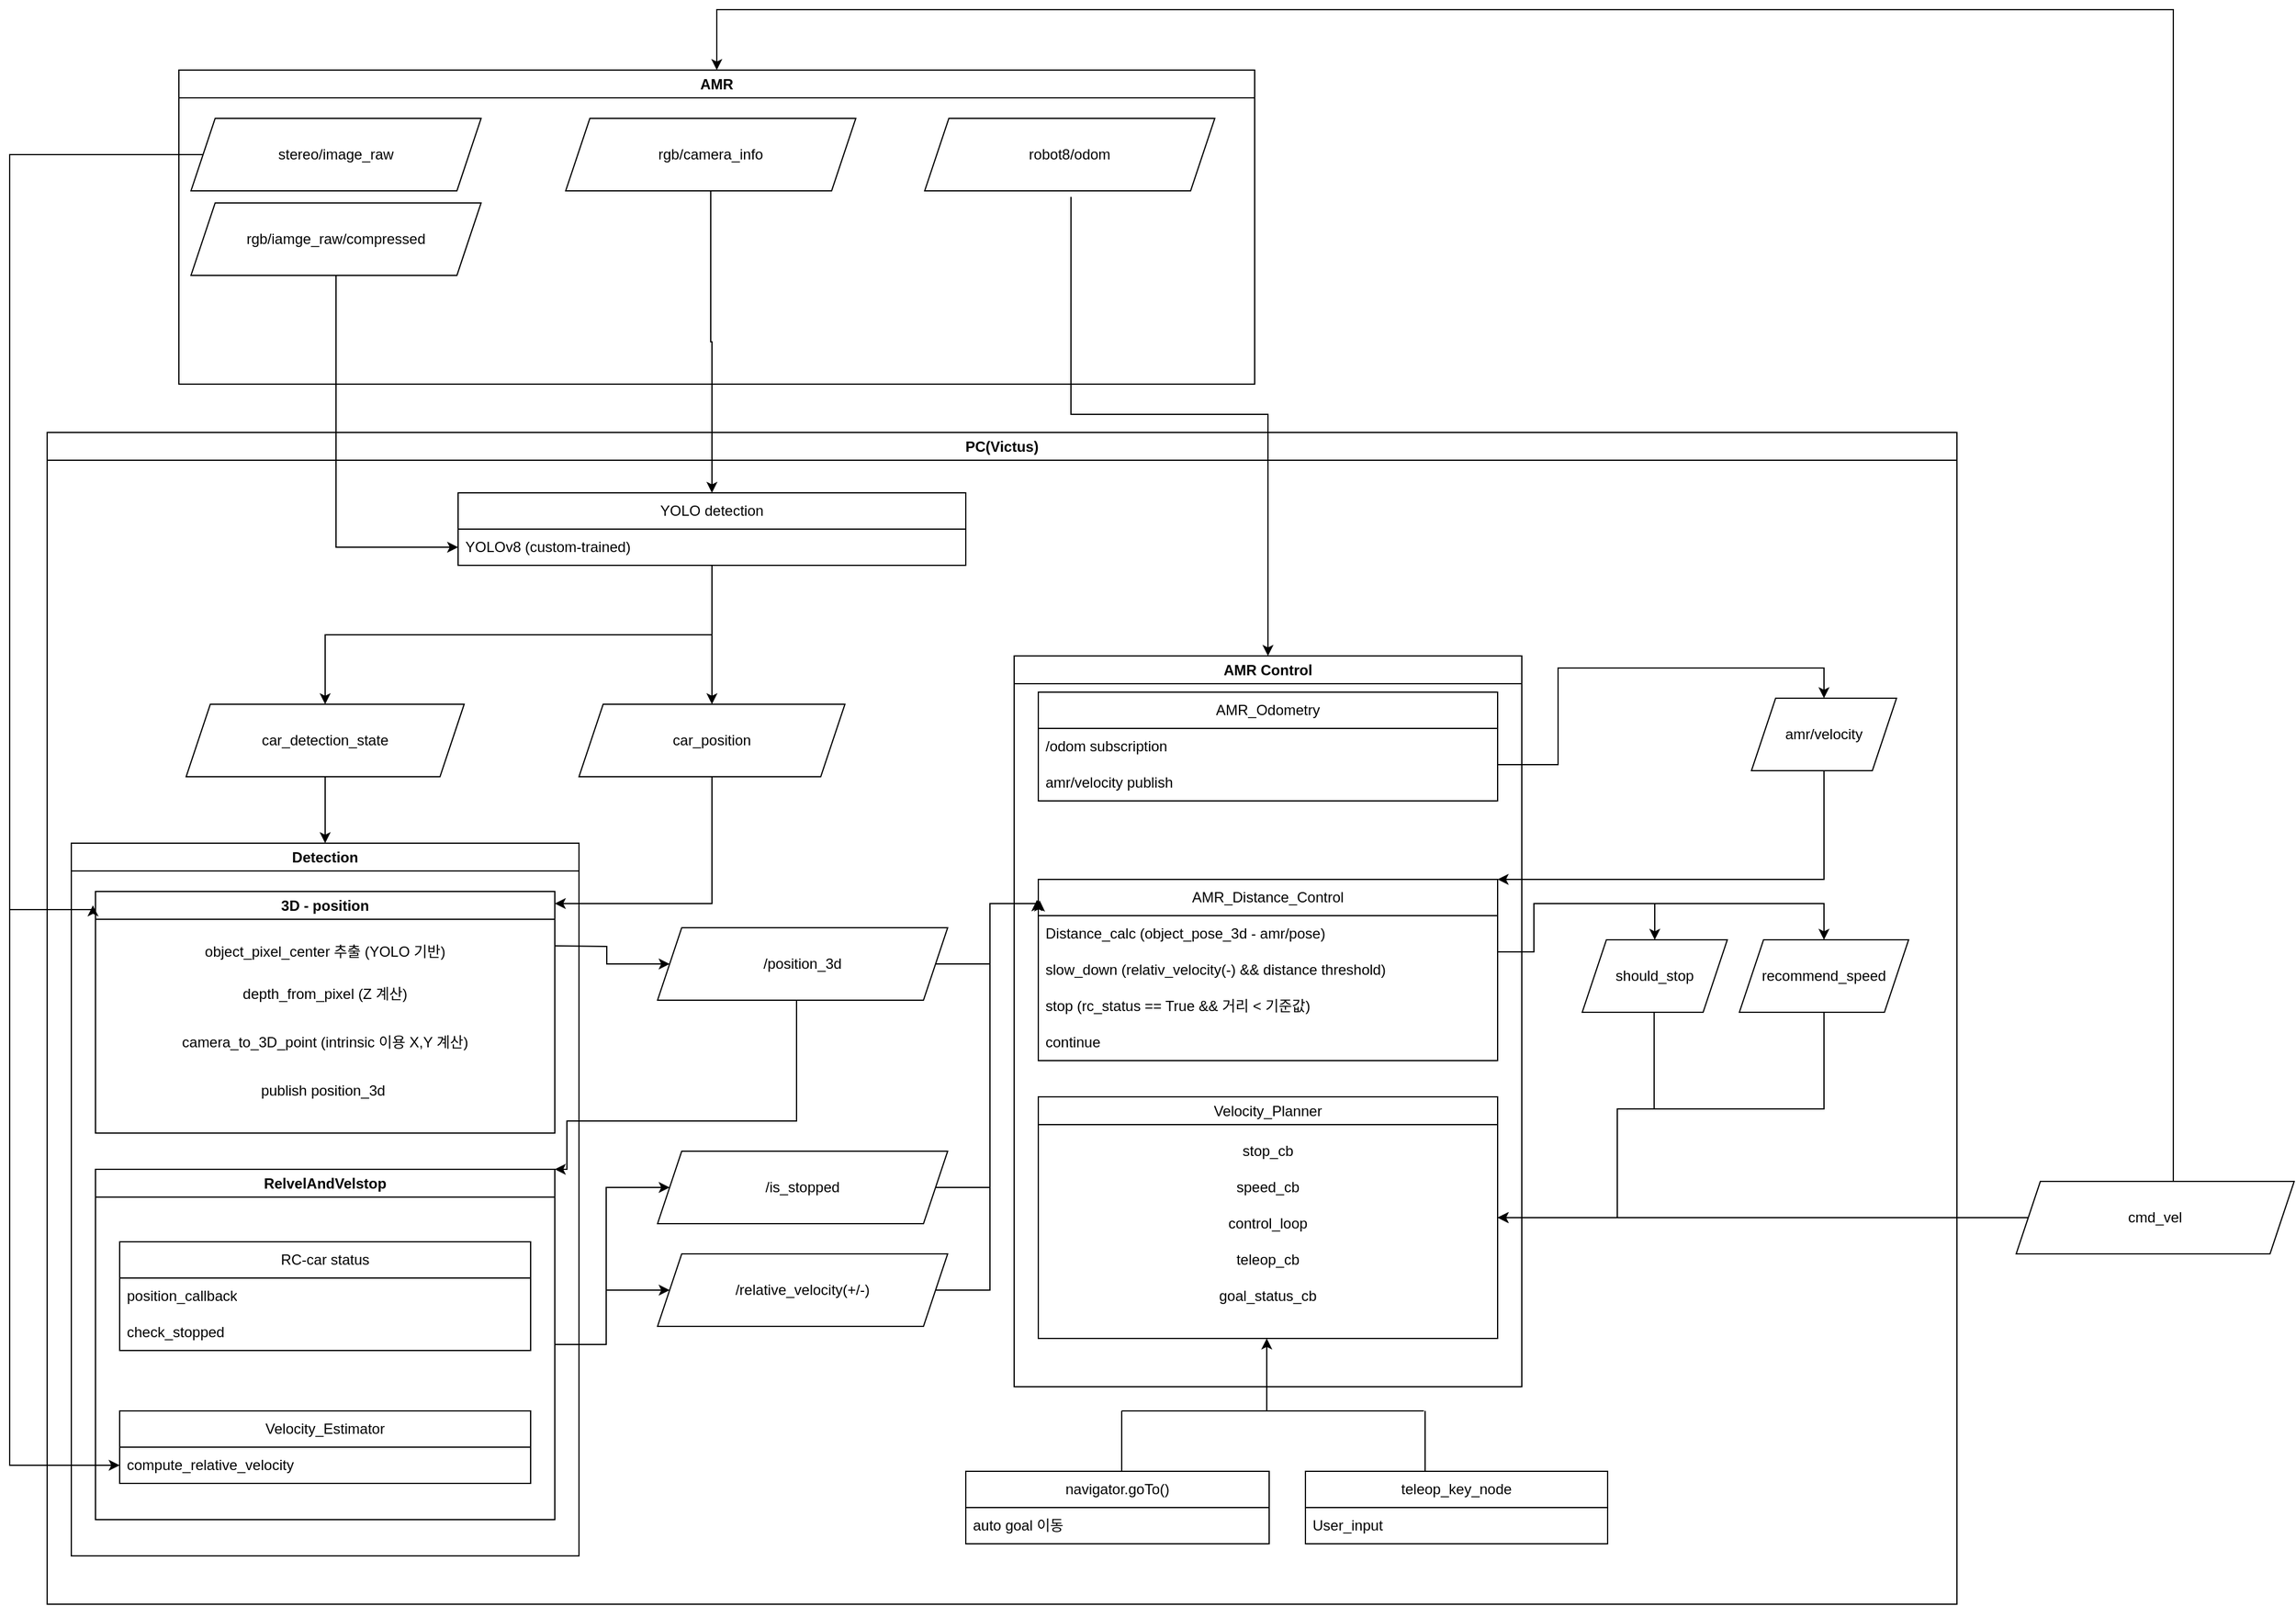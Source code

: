 <mxfile>
    <diagram name="페이지-1" id="HkCwfodrhzJCMXiOo6wy">
        <mxGraphModel dx="1322" dy="2011" grid="1" gridSize="10" guides="1" tooltips="1" connect="1" arrows="1" fold="1" page="1" pageScale="1" pageWidth="827" pageHeight="1169" math="0" shadow="0">
            <root>
                <mxCell id="0"/>
                <mxCell id="1" parent="0"/>
                <mxCell id="PPafKhrbM1baeG3_SWtp-5" value="PC(Victus)" style="swimlane;whiteSpace=wrap;html=1;" parent="1" vertex="1">
                    <mxGeometry x="101" y="330" width="1580" height="970" as="geometry"/>
                </mxCell>
                <mxCell id="PPafKhrbM1baeG3_SWtp-6" value="Detection" style="swimlane;whiteSpace=wrap;html=1;" parent="PPafKhrbM1baeG3_SWtp-5" vertex="1">
                    <mxGeometry x="20" y="340" width="420" height="590" as="geometry"/>
                </mxCell>
                <mxCell id="PPafKhrbM1baeG3_SWtp-98" value="RelvelAndVelstop" style="swimlane;whiteSpace=wrap;html=1;" parent="PPafKhrbM1baeG3_SWtp-6" vertex="1">
                    <mxGeometry x="20" y="270" width="380" height="290" as="geometry"/>
                </mxCell>
                <mxCell id="PPafKhrbM1baeG3_SWtp-28" value="RC-car status" style="swimlane;fontStyle=0;childLayout=stackLayout;horizontal=1;startSize=30;horizontalStack=0;resizeParent=1;resizeParentMax=0;resizeLast=0;collapsible=1;marginBottom=0;whiteSpace=wrap;html=1;" parent="PPafKhrbM1baeG3_SWtp-98" vertex="1">
                    <mxGeometry x="20" y="60" width="340" height="90" as="geometry"/>
                </mxCell>
                <mxCell id="PPafKhrbM1baeG3_SWtp-31" value="position_callback" style="text;strokeColor=none;fillColor=none;align=left;verticalAlign=middle;spacingLeft=4;spacingRight=4;overflow=hidden;points=[[0,0.5],[1,0.5]];portConstraint=eastwest;rotatable=0;whiteSpace=wrap;html=1;" parent="PPafKhrbM1baeG3_SWtp-28" vertex="1">
                    <mxGeometry y="30" width="340" height="30" as="geometry"/>
                </mxCell>
                <mxCell id="PPafKhrbM1baeG3_SWtp-29" value="check_stopped" style="text;strokeColor=none;fillColor=none;align=left;verticalAlign=middle;spacingLeft=4;spacingRight=4;overflow=hidden;points=[[0,0.5],[1,0.5]];portConstraint=eastwest;rotatable=0;whiteSpace=wrap;html=1;" parent="PPafKhrbM1baeG3_SWtp-28" vertex="1">
                    <mxGeometry y="60" width="340" height="30" as="geometry"/>
                </mxCell>
                <mxCell id="PPafKhrbM1baeG3_SWtp-24" value="Velocity_Estimator" style="swimlane;fontStyle=0;childLayout=stackLayout;horizontal=1;startSize=30;horizontalStack=0;resizeParent=1;resizeParentMax=0;resizeLast=0;collapsible=1;marginBottom=0;whiteSpace=wrap;html=1;" parent="PPafKhrbM1baeG3_SWtp-98" vertex="1">
                    <mxGeometry x="20" y="200" width="340" height="60" as="geometry"/>
                </mxCell>
                <mxCell id="PPafKhrbM1baeG3_SWtp-25" value="compute_relative_velocity" style="text;strokeColor=none;fillColor=none;align=left;verticalAlign=middle;spacingLeft=4;spacingRight=4;overflow=hidden;points=[[0,0.5],[1,0.5]];portConstraint=eastwest;rotatable=0;whiteSpace=wrap;html=1;" parent="PPafKhrbM1baeG3_SWtp-24" vertex="1">
                    <mxGeometry y="30" width="340" height="30" as="geometry"/>
                </mxCell>
                <mxCell id="4" value="3D - position" style="swimlane;whiteSpace=wrap;html=1;" vertex="1" parent="PPafKhrbM1baeG3_SWtp-6">
                    <mxGeometry x="20" y="40" width="380" height="200" as="geometry"/>
                </mxCell>
                <mxCell id="10" value="object_pixel_center 추출 (YOLO 기반)" style="text;html=1;align=center;verticalAlign=middle;whiteSpace=wrap;rounded=0;" vertex="1" parent="4">
                    <mxGeometry x="20" y="35" width="340" height="30" as="geometry"/>
                </mxCell>
                <mxCell id="64" value="depth_from_pixel (Z 계산)" style="text;html=1;align=center;verticalAlign=middle;whiteSpace=wrap;rounded=0;" vertex="1" parent="4">
                    <mxGeometry x="20" y="70" width="340" height="30" as="geometry"/>
                </mxCell>
                <mxCell id="65" value="camera_to_3D_point (intrinsic 이용 X,Y 계산)" style="text;html=1;align=center;verticalAlign=middle;whiteSpace=wrap;rounded=0;" vertex="1" parent="4">
                    <mxGeometry x="20" y="110" width="340" height="30" as="geometry"/>
                </mxCell>
                <mxCell id="66" value="publish position_3d&amp;nbsp;" style="text;html=1;align=center;verticalAlign=middle;whiteSpace=wrap;rounded=0;" vertex="1" parent="4">
                    <mxGeometry x="20" y="150" width="340" height="30" as="geometry"/>
                </mxCell>
                <mxCell id="PPafKhrbM1baeG3_SWtp-7" value="AMR Control" style="swimlane;whiteSpace=wrap;html=1;" parent="PPafKhrbM1baeG3_SWtp-5" vertex="1">
                    <mxGeometry x="800" y="185" width="420" height="605" as="geometry"/>
                </mxCell>
                <mxCell id="PPafKhrbM1baeG3_SWtp-32" value="AMR_Odometry" style="swimlane;fontStyle=0;childLayout=stackLayout;horizontal=1;startSize=30;horizontalStack=0;resizeParent=1;resizeParentMax=0;resizeLast=0;collapsible=1;marginBottom=0;whiteSpace=wrap;html=1;" parent="PPafKhrbM1baeG3_SWtp-7" vertex="1">
                    <mxGeometry x="20" y="30" width="380" height="90" as="geometry"/>
                </mxCell>
                <mxCell id="PPafKhrbM1baeG3_SWtp-33" value="/odom subscription" style="text;strokeColor=none;fillColor=none;align=left;verticalAlign=middle;spacingLeft=4;spacingRight=4;overflow=hidden;points=[[0,0.5],[1,0.5]];portConstraint=eastwest;rotatable=0;whiteSpace=wrap;html=1;" parent="PPafKhrbM1baeG3_SWtp-32" vertex="1">
                    <mxGeometry y="30" width="380" height="30" as="geometry"/>
                </mxCell>
                <mxCell id="PPafKhrbM1baeG3_SWtp-35" value="amr/velocity publish" style="text;strokeColor=none;fillColor=none;align=left;verticalAlign=middle;spacingLeft=4;spacingRight=4;overflow=hidden;points=[[0,0.5],[1,0.5]];portConstraint=eastwest;rotatable=0;whiteSpace=wrap;html=1;" parent="PPafKhrbM1baeG3_SWtp-32" vertex="1">
                    <mxGeometry y="60" width="380" height="30" as="geometry"/>
                </mxCell>
                <mxCell id="PPafKhrbM1baeG3_SWtp-36" value="AMR_Distance_Control" style="swimlane;fontStyle=0;childLayout=stackLayout;horizontal=1;startSize=30;horizontalStack=0;resizeParent=1;resizeParentMax=0;resizeLast=0;collapsible=1;marginBottom=0;whiteSpace=wrap;html=1;" parent="PPafKhrbM1baeG3_SWtp-7" vertex="1">
                    <mxGeometry x="20" y="185" width="380" height="150" as="geometry"/>
                </mxCell>
                <mxCell id="PPafKhrbM1baeG3_SWtp-37" value="Distance_calc (object_pose_3d - amr/pose)" style="text;strokeColor=none;fillColor=none;align=left;verticalAlign=middle;spacingLeft=4;spacingRight=4;overflow=hidden;points=[[0,0.5],[1,0.5]];portConstraint=eastwest;rotatable=0;whiteSpace=wrap;html=1;" parent="PPafKhrbM1baeG3_SWtp-36" vertex="1">
                    <mxGeometry y="30" width="380" height="30" as="geometry"/>
                </mxCell>
                <mxCell id="PPafKhrbM1baeG3_SWtp-38" value="slow_down (relativ_velocity(-) &amp;amp;&amp;amp; distance threshold)" style="text;strokeColor=none;fillColor=none;align=left;verticalAlign=middle;spacingLeft=4;spacingRight=4;overflow=hidden;points=[[0,0.5],[1,0.5]];portConstraint=eastwest;rotatable=0;whiteSpace=wrap;html=1;" parent="PPafKhrbM1baeG3_SWtp-36" vertex="1">
                    <mxGeometry y="60" width="380" height="30" as="geometry"/>
                </mxCell>
                <mxCell id="PPafKhrbM1baeG3_SWtp-39" value="stop (&lt;span style=&quot;background-color: transparent;&quot;&gt;rc_status == True &amp;amp;&amp;amp; 거리 &amp;lt; 기준값&lt;/span&gt;&lt;span style=&quot;background-color: transparent;&quot;&gt;)&lt;/span&gt;" style="text;strokeColor=none;fillColor=none;align=left;verticalAlign=middle;spacingLeft=4;spacingRight=4;overflow=hidden;points=[[0,0.5],[1,0.5]];portConstraint=eastwest;rotatable=0;whiteSpace=wrap;html=1;" parent="PPafKhrbM1baeG3_SWtp-36" vertex="1">
                    <mxGeometry y="90" width="380" height="30" as="geometry"/>
                </mxCell>
                <mxCell id="PPafKhrbM1baeG3_SWtp-90" value="continue" style="text;strokeColor=none;fillColor=none;align=left;verticalAlign=middle;spacingLeft=4;spacingRight=4;overflow=hidden;points=[[0,0.5],[1,0.5]];portConstraint=eastwest;rotatable=0;whiteSpace=wrap;html=1;" parent="PPafKhrbM1baeG3_SWtp-36" vertex="1">
                    <mxGeometry y="120" width="380" height="30" as="geometry"/>
                </mxCell>
                <mxCell id="PPafKhrbM1baeG3_SWtp-76" style="edgeStyle=orthogonalEdgeStyle;rounded=0;orthogonalLoop=1;jettySize=auto;html=1;" parent="PPafKhrbM1baeG3_SWtp-7" edge="1">
                    <mxGeometry relative="1" as="geometry">
                        <Array as="points">
                            <mxPoint x="47" y="-200"/>
                            <mxPoint x="210" y="-200"/>
                        </Array>
                        <mxPoint x="47.043" y="-380.0" as="sourcePoint"/>
                        <mxPoint x="210" as="targetPoint"/>
                    </mxGeometry>
                </mxCell>
                <mxCell id="75" value="&lt;span style=&quot;color: rgb(0, 0, 0); font-weight: 400;&quot;&gt;Velocity_Planner&lt;/span&gt;" style="swimlane;whiteSpace=wrap;html=1;" vertex="1" parent="PPafKhrbM1baeG3_SWtp-7">
                    <mxGeometry x="20" y="365" width="380" height="200" as="geometry"/>
                </mxCell>
                <mxCell id="76" value="&lt;span style=&quot;color: rgb(0, 0, 0); text-align: left;&quot;&gt;stop_cb&lt;/span&gt;" style="text;html=1;align=center;verticalAlign=middle;whiteSpace=wrap;rounded=0;" vertex="1" parent="75">
                    <mxGeometry x="20" y="30" width="340" height="30" as="geometry"/>
                </mxCell>
                <mxCell id="77" value="&lt;span style=&quot;color: rgb(0, 0, 0); text-align: left;&quot;&gt;speed_cb&lt;/span&gt;" style="text;html=1;align=center;verticalAlign=middle;whiteSpace=wrap;rounded=0;" vertex="1" parent="75">
                    <mxGeometry x="20" y="60" width="340" height="30" as="geometry"/>
                </mxCell>
                <mxCell id="78" value="&lt;span style=&quot;color: rgb(0, 0, 0); text-align: left;&quot;&gt;control_loop&lt;/span&gt;" style="text;html=1;align=center;verticalAlign=middle;whiteSpace=wrap;rounded=0;" vertex="1" parent="75">
                    <mxGeometry x="20" y="90" width="340" height="30" as="geometry"/>
                </mxCell>
                <mxCell id="79" value="&lt;span style=&quot;color: rgb(0, 0, 0); text-align: left;&quot;&gt;teleop_cb&lt;/span&gt;" style="text;html=1;align=center;verticalAlign=middle;whiteSpace=wrap;rounded=0;" vertex="1" parent="75">
                    <mxGeometry x="20" y="120" width="340" height="30" as="geometry"/>
                </mxCell>
                <mxCell id="80" value="&lt;span style=&quot;color: rgb(0, 0, 0); text-align: left;&quot;&gt;goal_status_cb&lt;/span&gt;" style="text;html=1;align=center;verticalAlign=middle;whiteSpace=wrap;rounded=0;" vertex="1" parent="75">
                    <mxGeometry x="20" y="150" width="340" height="30" as="geometry"/>
                </mxCell>
                <mxCell id="89" value="" style="endArrow=classic;html=1;" edge="1" parent="PPafKhrbM1baeG3_SWtp-7">
                    <mxGeometry width="50" height="50" relative="1" as="geometry">
                        <mxPoint x="209" y="625" as="sourcePoint"/>
                        <mxPoint x="209" y="565" as="targetPoint"/>
                    </mxGeometry>
                </mxCell>
                <mxCell id="PPafKhrbM1baeG3_SWtp-56" style="edgeStyle=orthogonalEdgeStyle;rounded=0;orthogonalLoop=1;jettySize=auto;html=1;" parent="PPafKhrbM1baeG3_SWtp-5" source="PPafKhrbM1baeG3_SWtp-1" target="PPafKhrbM1baeG3_SWtp-54" edge="1">
                    <mxGeometry relative="1" as="geometry"/>
                </mxCell>
                <mxCell id="PPafKhrbM1baeG3_SWtp-71" style="edgeStyle=orthogonalEdgeStyle;rounded=0;orthogonalLoop=1;jettySize=auto;html=1;" parent="PPafKhrbM1baeG3_SWtp-5" source="PPafKhrbM1baeG3_SWtp-1" target="PPafKhrbM1baeG3_SWtp-70" edge="1">
                    <mxGeometry relative="1" as="geometry"/>
                </mxCell>
                <mxCell id="PPafKhrbM1baeG3_SWtp-1" value="YOLO detection" style="swimlane;fontStyle=0;childLayout=stackLayout;horizontal=1;startSize=30;horizontalStack=0;resizeParent=1;resizeParentMax=0;resizeLast=0;collapsible=1;marginBottom=0;whiteSpace=wrap;html=1;" parent="PPafKhrbM1baeG3_SWtp-5" vertex="1">
                    <mxGeometry x="340" y="50" width="420" height="60" as="geometry"/>
                </mxCell>
                <mxCell id="PPafKhrbM1baeG3_SWtp-2" value="YOLOv8 (custom-trained)" style="text;strokeColor=none;fillColor=none;align=left;verticalAlign=middle;spacingLeft=4;spacingRight=4;overflow=hidden;points=[[0,0.5],[1,0.5]];portConstraint=eastwest;rotatable=0;whiteSpace=wrap;html=1;" parent="PPafKhrbM1baeG3_SWtp-1" vertex="1">
                    <mxGeometry y="30" width="420" height="30" as="geometry"/>
                </mxCell>
                <mxCell id="PPafKhrbM1baeG3_SWtp-57" style="edgeStyle=orthogonalEdgeStyle;rounded=0;orthogonalLoop=1;jettySize=auto;html=1;entryX=0.5;entryY=0;entryDx=0;entryDy=0;" parent="PPafKhrbM1baeG3_SWtp-5" source="PPafKhrbM1baeG3_SWtp-54" target="PPafKhrbM1baeG3_SWtp-6" edge="1">
                    <mxGeometry relative="1" as="geometry"/>
                </mxCell>
                <mxCell id="PPafKhrbM1baeG3_SWtp-54" value="car_detection_state" style="shape=parallelogram;perimeter=parallelogramPerimeter;whiteSpace=wrap;html=1;fixedSize=1;" parent="PPafKhrbM1baeG3_SWtp-5" vertex="1">
                    <mxGeometry x="115" y="225" width="230" height="60" as="geometry"/>
                </mxCell>
                <mxCell id="PPafKhrbM1baeG3_SWtp-59" value="/is_stopped" style="shape=parallelogram;perimeter=parallelogramPerimeter;whiteSpace=wrap;html=1;fixedSize=1;" parent="PPafKhrbM1baeG3_SWtp-5" vertex="1">
                    <mxGeometry x="505" y="595" width="240" height="60" as="geometry"/>
                </mxCell>
                <mxCell id="PPafKhrbM1baeG3_SWtp-68" value="/relative_velocity(+/-)" style="shape=parallelogram;perimeter=parallelogramPerimeter;whiteSpace=wrap;html=1;fixedSize=1;" parent="PPafKhrbM1baeG3_SWtp-5" vertex="1">
                    <mxGeometry x="505" y="680" width="240" height="60" as="geometry"/>
                </mxCell>
                <mxCell id="PPafKhrbM1baeG3_SWtp-69" style="edgeStyle=orthogonalEdgeStyle;rounded=0;orthogonalLoop=1;jettySize=auto;html=1;entryX=0;entryY=0.5;entryDx=0;entryDy=0;exitX=1;exitY=0.5;exitDx=0;exitDy=0;" parent="PPafKhrbM1baeG3_SWtp-5" source="PPafKhrbM1baeG3_SWtp-98" target="PPafKhrbM1baeG3_SWtp-68" edge="1">
                    <mxGeometry relative="1" as="geometry"/>
                </mxCell>
                <mxCell id="PPafKhrbM1baeG3_SWtp-70" value="car_position" style="shape=parallelogram;perimeter=parallelogramPerimeter;whiteSpace=wrap;html=1;fixedSize=1;" parent="PPafKhrbM1baeG3_SWtp-5" vertex="1">
                    <mxGeometry x="440" y="225" width="220" height="60" as="geometry"/>
                </mxCell>
                <mxCell id="PPafKhrbM1baeG3_SWtp-74" style="edgeStyle=orthogonalEdgeStyle;rounded=0;orthogonalLoop=1;jettySize=auto;html=1;" parent="PPafKhrbM1baeG3_SWtp-5" source="PPafKhrbM1baeG3_SWtp-70" edge="1">
                    <mxGeometry relative="1" as="geometry">
                        <mxPoint x="420" y="390" as="targetPoint"/>
                        <Array as="points">
                            <mxPoint x="550" y="390"/>
                        </Array>
                    </mxGeometry>
                </mxCell>
                <mxCell id="PPafKhrbM1baeG3_SWtp-63" value="teleop_key_node" style="swimlane;fontStyle=0;childLayout=stackLayout;horizontal=1;startSize=30;horizontalStack=0;resizeParent=1;resizeParentMax=0;resizeLast=0;collapsible=1;marginBottom=0;whiteSpace=wrap;html=1;" parent="PPafKhrbM1baeG3_SWtp-5" vertex="1">
                    <mxGeometry x="1041" y="860" width="250" height="60" as="geometry"/>
                </mxCell>
                <mxCell id="PPafKhrbM1baeG3_SWtp-64" value="User_input" style="text;strokeColor=none;fillColor=none;align=left;verticalAlign=middle;spacingLeft=4;spacingRight=4;overflow=hidden;points=[[0,0.5],[1,0.5]];portConstraint=eastwest;rotatable=0;whiteSpace=wrap;html=1;" parent="PPafKhrbM1baeG3_SWtp-63" vertex="1">
                    <mxGeometry y="30" width="250" height="30" as="geometry"/>
                </mxCell>
                <mxCell id="PPafKhrbM1baeG3_SWtp-77" style="edgeStyle=orthogonalEdgeStyle;rounded=0;orthogonalLoop=1;jettySize=auto;html=1;entryX=0;entryY=0.5;entryDx=0;entryDy=0;exitX=1;exitY=0.5;exitDx=0;exitDy=0;" parent="PPafKhrbM1baeG3_SWtp-5" source="PPafKhrbM1baeG3_SWtp-98" target="PPafKhrbM1baeG3_SWtp-59" edge="1">
                    <mxGeometry relative="1" as="geometry"/>
                </mxCell>
                <mxCell id="PPafKhrbM1baeG3_SWtp-80" value="amr/velocity" style="shape=parallelogram;perimeter=parallelogramPerimeter;whiteSpace=wrap;html=1;fixedSize=1;" parent="PPafKhrbM1baeG3_SWtp-5" vertex="1">
                    <mxGeometry x="1410" y="220" width="120" height="60" as="geometry"/>
                </mxCell>
                <mxCell id="PPafKhrbM1baeG3_SWtp-82" style="edgeStyle=orthogonalEdgeStyle;rounded=0;orthogonalLoop=1;jettySize=auto;html=1;entryX=0.5;entryY=0;entryDx=0;entryDy=0;" parent="PPafKhrbM1baeG3_SWtp-5" source="PPafKhrbM1baeG3_SWtp-32" target="PPafKhrbM1baeG3_SWtp-80" edge="1">
                    <mxGeometry relative="1" as="geometry">
                        <Array as="points">
                            <mxPoint x="1250" y="275"/>
                            <mxPoint x="1250" y="195"/>
                            <mxPoint x="1470" y="195"/>
                        </Array>
                    </mxGeometry>
                </mxCell>
                <mxCell id="PPafKhrbM1baeG3_SWtp-83" style="edgeStyle=orthogonalEdgeStyle;rounded=0;orthogonalLoop=1;jettySize=auto;html=1;entryX=-0.003;entryY=0.114;entryDx=0;entryDy=0;entryPerimeter=0;" parent="PPafKhrbM1baeG3_SWtp-5" source="PPafKhrbM1baeG3_SWtp-68" target="PPafKhrbM1baeG3_SWtp-36" edge="1">
                    <mxGeometry relative="1" as="geometry">
                        <Array as="points">
                            <mxPoint x="780" y="710"/>
                            <mxPoint x="780" y="390"/>
                            <mxPoint x="819" y="390"/>
                        </Array>
                    </mxGeometry>
                </mxCell>
                <mxCell id="PPafKhrbM1baeG3_SWtp-84" style="edgeStyle=orthogonalEdgeStyle;rounded=0;orthogonalLoop=1;jettySize=auto;html=1;" parent="PPafKhrbM1baeG3_SWtp-5" source="PPafKhrbM1baeG3_SWtp-80" edge="1">
                    <mxGeometry relative="1" as="geometry">
                        <mxPoint x="1200" y="370" as="targetPoint"/>
                        <Array as="points">
                            <mxPoint x="1470" y="370"/>
                            <mxPoint x="1200" y="370"/>
                        </Array>
                    </mxGeometry>
                </mxCell>
                <mxCell id="PPafKhrbM1baeG3_SWtp-85" style="edgeStyle=orthogonalEdgeStyle;rounded=0;orthogonalLoop=1;jettySize=auto;html=1;entryX=-0.003;entryY=0.114;entryDx=0;entryDy=0;entryPerimeter=0;" parent="PPafKhrbM1baeG3_SWtp-5" source="PPafKhrbM1baeG3_SWtp-59" target="PPafKhrbM1baeG3_SWtp-36" edge="1">
                    <mxGeometry relative="1" as="geometry">
                        <Array as="points">
                            <mxPoint x="780" y="625"/>
                            <mxPoint x="780" y="390"/>
                            <mxPoint x="819" y="390"/>
                        </Array>
                    </mxGeometry>
                </mxCell>
                <mxCell id="PPafKhrbM1baeG3_SWtp-88" style="edgeStyle=orthogonalEdgeStyle;rounded=0;orthogonalLoop=1;jettySize=auto;html=1;entryX=0.003;entryY=0.116;entryDx=0;entryDy=0;entryPerimeter=0;" parent="PPafKhrbM1baeG3_SWtp-5" source="PPafKhrbM1baeG3_SWtp-86" edge="1" target="PPafKhrbM1baeG3_SWtp-36">
                    <mxGeometry relative="1" as="geometry">
                        <mxPoint x="820" y="370" as="targetPoint"/>
                        <Array as="points">
                            <mxPoint x="780" y="440"/>
                            <mxPoint x="780" y="390"/>
                            <mxPoint x="821" y="390"/>
                        </Array>
                    </mxGeometry>
                </mxCell>
                <mxCell id="PPafKhrbM1baeG3_SWtp-86" value="/position_3d" style="shape=parallelogram;perimeter=parallelogramPerimeter;whiteSpace=wrap;html=1;fixedSize=1;" parent="PPafKhrbM1baeG3_SWtp-5" vertex="1">
                    <mxGeometry x="505" y="410" width="240" height="60" as="geometry"/>
                </mxCell>
                <mxCell id="PPafKhrbM1baeG3_SWtp-87" style="edgeStyle=orthogonalEdgeStyle;rounded=0;orthogonalLoop=1;jettySize=auto;html=1;" parent="PPafKhrbM1baeG3_SWtp-5" target="PPafKhrbM1baeG3_SWtp-86" edge="1">
                    <mxGeometry relative="1" as="geometry">
                        <mxPoint x="420" y="425" as="sourcePoint"/>
                    </mxGeometry>
                </mxCell>
                <mxCell id="PPafKhrbM1baeG3_SWtp-91" value="should_stop" style="shape=parallelogram;perimeter=parallelogramPerimeter;whiteSpace=wrap;html=1;fixedSize=1;" parent="PPafKhrbM1baeG3_SWtp-5" vertex="1">
                    <mxGeometry x="1270" y="420" width="120" height="60" as="geometry"/>
                </mxCell>
                <mxCell id="PPafKhrbM1baeG3_SWtp-92" value="recommend_speed" style="shape=parallelogram;perimeter=parallelogramPerimeter;whiteSpace=wrap;html=1;fixedSize=1;" parent="PPafKhrbM1baeG3_SWtp-5" vertex="1">
                    <mxGeometry x="1400" y="420" width="140" height="60" as="geometry"/>
                </mxCell>
                <mxCell id="PPafKhrbM1baeG3_SWtp-93" style="edgeStyle=orthogonalEdgeStyle;rounded=0;orthogonalLoop=1;jettySize=auto;html=1;entryX=0.5;entryY=0;entryDx=0;entryDy=0;" parent="PPafKhrbM1baeG3_SWtp-5" source="PPafKhrbM1baeG3_SWtp-36" target="PPafKhrbM1baeG3_SWtp-91" edge="1">
                    <mxGeometry relative="1" as="geometry">
                        <Array as="points">
                            <mxPoint x="1230" y="430"/>
                            <mxPoint x="1230" y="390"/>
                            <mxPoint x="1330" y="390"/>
                        </Array>
                    </mxGeometry>
                </mxCell>
                <mxCell id="PPafKhrbM1baeG3_SWtp-94" style="edgeStyle=orthogonalEdgeStyle;rounded=0;orthogonalLoop=1;jettySize=auto;html=1;entryX=0.5;entryY=0;entryDx=0;entryDy=0;" parent="PPafKhrbM1baeG3_SWtp-5" source="PPafKhrbM1baeG3_SWtp-36" target="PPafKhrbM1baeG3_SWtp-92" edge="1">
                    <mxGeometry relative="1" as="geometry">
                        <Array as="points">
                            <mxPoint x="1230" y="430"/>
                            <mxPoint x="1230" y="390"/>
                            <mxPoint x="1470" y="390"/>
                        </Array>
                    </mxGeometry>
                </mxCell>
                <mxCell id="PPafKhrbM1baeG3_SWtp-96" style="edgeStyle=orthogonalEdgeStyle;rounded=0;orthogonalLoop=1;jettySize=auto;html=1;entryX=1;entryY=0.5;entryDx=0;entryDy=0;" parent="PPafKhrbM1baeG3_SWtp-5" source="PPafKhrbM1baeG3_SWtp-92" target="75" edge="1">
                    <mxGeometry relative="1" as="geometry">
                        <Array as="points">
                            <mxPoint x="1470" y="560"/>
                            <mxPoint x="1299" y="560"/>
                            <mxPoint x="1299" y="650"/>
                        </Array>
                        <mxPoint x="1299" y="640" as="targetPoint"/>
                    </mxGeometry>
                </mxCell>
                <mxCell id="PPafKhrbM1baeG3_SWtp-97" style="edgeStyle=orthogonalEdgeStyle;rounded=0;orthogonalLoop=1;jettySize=auto;html=1;entryX=1;entryY=0;entryDx=0;entryDy=0;" parent="PPafKhrbM1baeG3_SWtp-5" source="PPafKhrbM1baeG3_SWtp-86" target="PPafKhrbM1baeG3_SWtp-98" edge="1">
                    <mxGeometry relative="1" as="geometry">
                        <Array as="points">
                            <mxPoint x="620" y="570"/>
                            <mxPoint x="430" y="570"/>
                            <mxPoint x="430" y="610"/>
                        </Array>
                        <mxPoint x="418" y="610" as="targetPoint"/>
                    </mxGeometry>
                </mxCell>
                <mxCell id="67" value="navigator.goTo()" style="swimlane;fontStyle=0;childLayout=stackLayout;horizontal=1;startSize=30;horizontalStack=0;resizeParent=1;resizeParentMax=0;resizeLast=0;collapsible=1;marginBottom=0;whiteSpace=wrap;html=1;" vertex="1" parent="PPafKhrbM1baeG3_SWtp-5">
                    <mxGeometry x="760" y="860" width="251" height="60" as="geometry"/>
                </mxCell>
                <mxCell id="68" value="auto goal 이동" style="text;strokeColor=none;fillColor=none;align=left;verticalAlign=middle;spacingLeft=4;spacingRight=4;overflow=hidden;points=[[0,0.5],[1,0.5]];portConstraint=eastwest;rotatable=0;whiteSpace=wrap;html=1;" vertex="1" parent="67">
                    <mxGeometry y="30" width="251" height="30" as="geometry"/>
                </mxCell>
                <mxCell id="82" value="" style="endArrow=none;html=1;" edge="1" parent="PPafKhrbM1baeG3_SWtp-5">
                    <mxGeometry width="50" height="50" relative="1" as="geometry">
                        <mxPoint x="1329.47" y="560" as="sourcePoint"/>
                        <mxPoint x="1329.47" y="480" as="targetPoint"/>
                    </mxGeometry>
                </mxCell>
                <mxCell id="87" value="" style="endArrow=none;html=1;" edge="1" parent="PPafKhrbM1baeG3_SWtp-5">
                    <mxGeometry width="50" height="50" relative="1" as="geometry">
                        <mxPoint x="889" y="810" as="sourcePoint"/>
                        <mxPoint x="1139" y="810" as="targetPoint"/>
                    </mxGeometry>
                </mxCell>
                <mxCell id="86" value="" style="endArrow=none;html=1;" edge="1" parent="PPafKhrbM1baeG3_SWtp-5">
                    <mxGeometry width="50" height="50" relative="1" as="geometry">
                        <mxPoint x="889" y="860" as="sourcePoint"/>
                        <mxPoint x="889" y="810" as="targetPoint"/>
                    </mxGeometry>
                </mxCell>
                <mxCell id="88" value="" style="endArrow=none;html=1;" edge="1" parent="PPafKhrbM1baeG3_SWtp-5">
                    <mxGeometry width="50" height="50" relative="1" as="geometry">
                        <mxPoint x="1140" y="860" as="sourcePoint"/>
                        <mxPoint x="1140" y="810" as="targetPoint"/>
                    </mxGeometry>
                </mxCell>
                <mxCell id="PPafKhrbM1baeG3_SWtp-8" value="AMR" style="swimlane;whiteSpace=wrap;html=1;" parent="1" vertex="1">
                    <mxGeometry x="210" y="30" width="890" height="260" as="geometry"/>
                </mxCell>
                <mxCell id="PPafKhrbM1baeG3_SWtp-13" value="stereo/image_raw" style="shape=parallelogram;perimeter=parallelogramPerimeter;whiteSpace=wrap;html=1;fixedSize=1;" parent="PPafKhrbM1baeG3_SWtp-8" vertex="1">
                    <mxGeometry x="10" y="40" width="240" height="60" as="geometry"/>
                </mxCell>
                <mxCell id="PPafKhrbM1baeG3_SWtp-14" value="rgb/iamge_raw/compressed" style="shape=parallelogram;perimeter=parallelogramPerimeter;whiteSpace=wrap;html=1;fixedSize=1;" parent="PPafKhrbM1baeG3_SWtp-8" vertex="1">
                    <mxGeometry x="10" y="110" width="240" height="60" as="geometry"/>
                </mxCell>
                <mxCell id="PPafKhrbM1baeG3_SWtp-20" value="robot8/odom" style="shape=parallelogram;perimeter=parallelogramPerimeter;whiteSpace=wrap;html=1;fixedSize=1;" parent="PPafKhrbM1baeG3_SWtp-8" vertex="1">
                    <mxGeometry x="617" y="40" width="240" height="60" as="geometry"/>
                </mxCell>
                <mxCell id="PPafKhrbM1baeG3_SWtp-100" value="rgb/camera_info" style="shape=parallelogram;perimeter=parallelogramPerimeter;whiteSpace=wrap;html=1;fixedSize=1;" parent="PPafKhrbM1baeG3_SWtp-8" vertex="1">
                    <mxGeometry x="320" y="40" width="240" height="60" as="geometry"/>
                </mxCell>
                <mxCell id="PPafKhrbM1baeG3_SWtp-15" style="edgeStyle=orthogonalEdgeStyle;rounded=0;orthogonalLoop=1;jettySize=auto;html=1;entryX=0;entryY=0.5;entryDx=0;entryDy=0;" parent="1" source="PPafKhrbM1baeG3_SWtp-14" target="PPafKhrbM1baeG3_SWtp-2" edge="1">
                    <mxGeometry relative="1" as="geometry"/>
                </mxCell>
                <mxCell id="PPafKhrbM1baeG3_SWtp-51" style="edgeStyle=orthogonalEdgeStyle;rounded=0;orthogonalLoop=1;jettySize=auto;html=1;" parent="1" source="PPafKhrbM1baeG3_SWtp-44" edge="1">
                    <mxGeometry relative="1" as="geometry">
                        <mxPoint x="655" y="30" as="targetPoint"/>
                        <Array as="points">
                            <mxPoint x="1860" y="-20"/>
                            <mxPoint x="655" y="-20"/>
                        </Array>
                    </mxGeometry>
                </mxCell>
                <mxCell id="PPafKhrbM1baeG3_SWtp-44" value="cmd_vel" style="shape=parallelogram;perimeter=parallelogramPerimeter;whiteSpace=wrap;html=1;fixedSize=1;" parent="1" vertex="1">
                    <mxGeometry x="1730" y="950" width="230" height="60" as="geometry"/>
                </mxCell>
                <mxCell id="PPafKhrbM1baeG3_SWtp-58" style="edgeStyle=orthogonalEdgeStyle;rounded=0;orthogonalLoop=1;jettySize=auto;html=1;entryX=0;entryY=0.5;entryDx=0;entryDy=0;" parent="1" source="PPafKhrbM1baeG3_SWtp-13" target="PPafKhrbM1baeG3_SWtp-25" edge="1">
                    <mxGeometry relative="1" as="geometry">
                        <Array as="points">
                            <mxPoint x="70" y="100"/>
                            <mxPoint x="70" y="1185"/>
                        </Array>
                    </mxGeometry>
                </mxCell>
                <mxCell id="PPafKhrbM1baeG3_SWtp-75" style="edgeStyle=orthogonalEdgeStyle;rounded=0;orthogonalLoop=1;jettySize=auto;html=1;entryX=-0.003;entryY=0.128;entryDx=0;entryDy=0;entryPerimeter=0;" parent="1" source="PPafKhrbM1baeG3_SWtp-13" edge="1">
                    <mxGeometry relative="1" as="geometry">
                        <Array as="points">
                            <mxPoint x="70" y="100"/>
                            <mxPoint x="70" y="725"/>
                            <mxPoint x="139" y="725"/>
                        </Array>
                        <mxPoint x="138.86" y="721.52" as="targetPoint"/>
                    </mxGeometry>
                </mxCell>
                <mxCell id="PPafKhrbM1baeG3_SWtp-101" style="edgeStyle=orthogonalEdgeStyle;rounded=0;orthogonalLoop=1;jettySize=auto;html=1;entryX=0.5;entryY=0;entryDx=0;entryDy=0;" parent="1" source="PPafKhrbM1baeG3_SWtp-100" target="PPafKhrbM1baeG3_SWtp-1" edge="1">
                    <mxGeometry relative="1" as="geometry"/>
                </mxCell>
                <mxCell id="74" value="" style="endArrow=classic;html=1;entryX=1;entryY=0.5;entryDx=0;entryDy=0;" edge="1" parent="1" source="PPafKhrbM1baeG3_SWtp-44" target="75">
                    <mxGeometry width="50" height="50" relative="1" as="geometry">
                        <mxPoint x="1140" y="970" as="sourcePoint"/>
                        <mxPoint x="1300.24" y="963.75" as="targetPoint"/>
                    </mxGeometry>
                </mxCell>
            </root>
        </mxGraphModel>
    </diagram>
</mxfile>